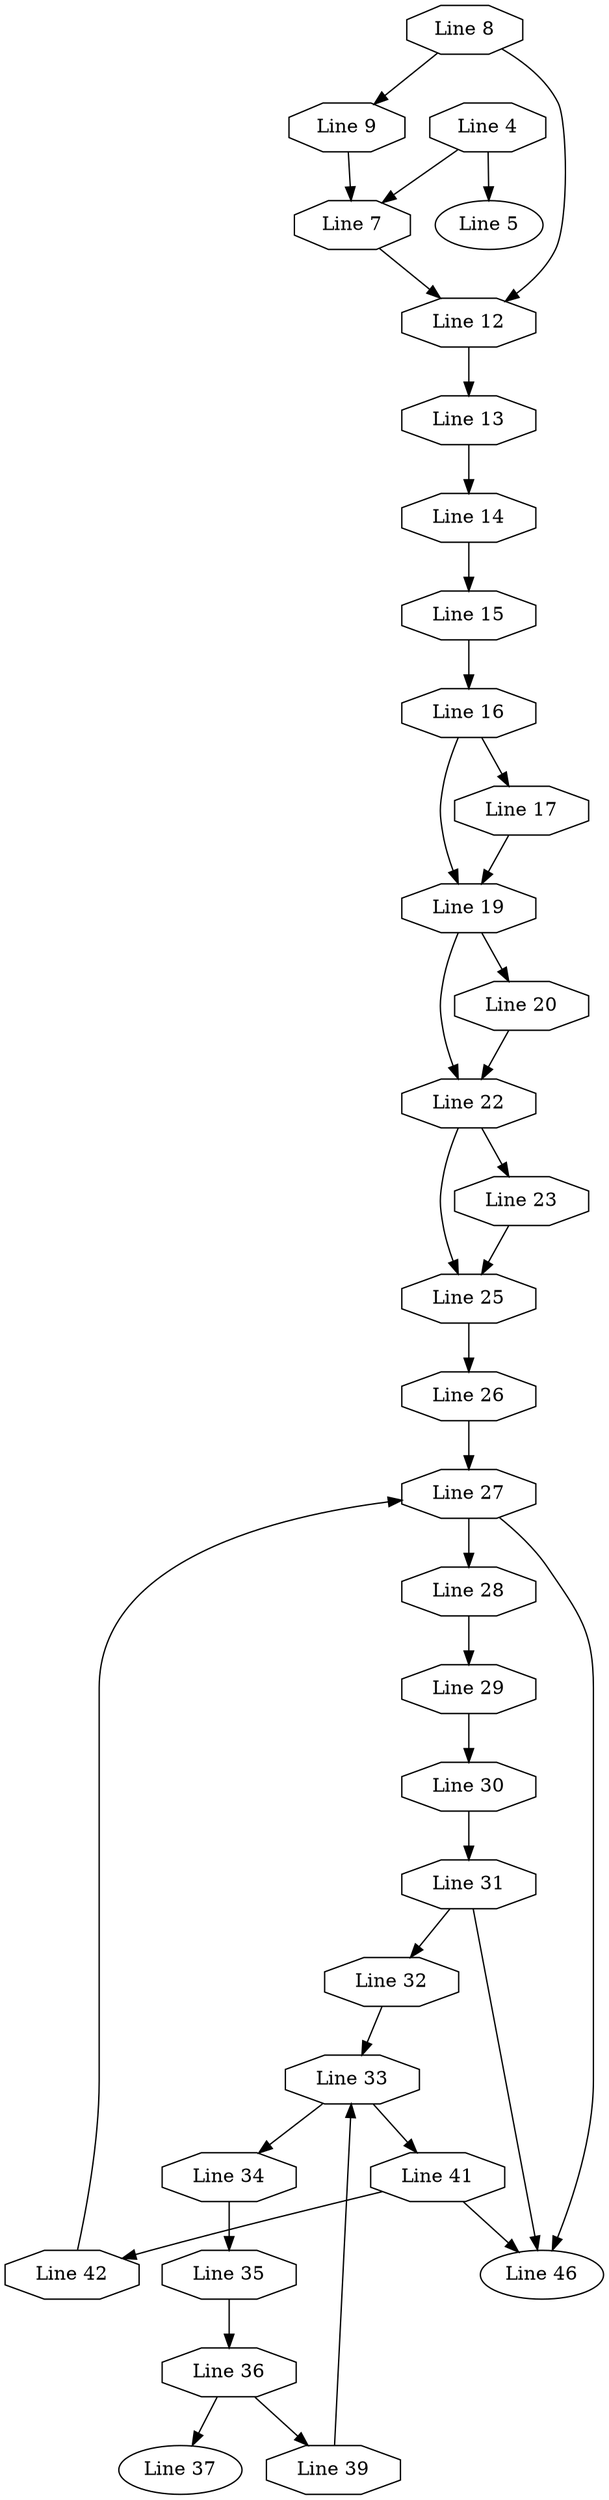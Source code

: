 strict digraph {
Line12[label="Line 12", shape=ellipse, style=filled, fillcolor=white, color=black];
Line12[label="Line 12", shape=octagon, style=filled, fillcolor=white, color=black];
Line13[label="Line 13", shape=ellipse, style=filled, fillcolor=white, color=black];
Line13[label="Line 13", shape=octagon, style=filled, fillcolor=white, color=black];
Line14[label="Line 14", shape=ellipse, style=filled, fillcolor=white, color=black];
Line14[label="Line 14", shape=octagon, style=filled, fillcolor=white, color=black];
Line15[label="Line 15", shape=ellipse, style=filled, fillcolor=white, color=black];
Line15[label="Line 15", shape=octagon, style=filled, fillcolor=white, color=black];
Line16[label="Line 16", shape=ellipse, style=filled, fillcolor=white, color=black];
Line16[label="Line 16", shape=octagon, style=filled, fillcolor=white, color=black];
Line17[label="Line 17", shape=ellipse, style=filled, fillcolor=white, color=black];
Line17[label="Line 17", shape=octagon, style=filled, fillcolor=white, color=black];
Line19[label="Line 19", shape=ellipse, style=filled, fillcolor=white, color=black];
Line19[label="Line 19", shape=octagon, style=filled, fillcolor=white, color=black];
Line20[label="Line 20", shape=ellipse, style=filled, fillcolor=white, color=black];
Line20[label="Line 20", shape=octagon, style=filled, fillcolor=white, color=black];
Line22[label="Line 22", shape=ellipse, style=filled, fillcolor=white, color=black];
Line22[label="Line 22", shape=octagon, style=filled, fillcolor=white, color=black];
Line23[label="Line 23", shape=ellipse, style=filled, fillcolor=white, color=black];
Line23[label="Line 23", shape=octagon, style=filled, fillcolor=white, color=black];
Line25[label="Line 25", shape=ellipse, style=filled, fillcolor=white, color=black];
Line25[label="Line 25", shape=octagon, style=filled, fillcolor=white, color=black];
Line26[label="Line 26", shape=ellipse, style=filled, fillcolor=white, color=black];
Line26[label="Line 26", shape=octagon, style=filled, fillcolor=white, color=black];
Line27[label="Line 27", shape=ellipse, style=filled, fillcolor=white, color=black];
Line27[label="Line 27", shape=octagon, style=filled, fillcolor=white, color=black];
Line28[label="Line 28", shape=ellipse, style=filled, fillcolor=white, color=black];
Line28[label="Line 28", shape=octagon, style=filled, fillcolor=white, color=black];
Line29[label="Line 29", shape=ellipse, style=filled, fillcolor=white, color=black];
Line29[label="Line 29", shape=octagon, style=filled, fillcolor=white, color=black];
Line30[label="Line 30", shape=ellipse, style=filled, fillcolor=white, color=black];
Line30[label="Line 30", shape=octagon, style=filled, fillcolor=white, color=black];
Line31[label="Line 31", shape=ellipse, style=filled, fillcolor=white, color=black];
Line31[label="Line 31", shape=octagon, style=filled, fillcolor=white, color=black];
Line32[label="Line 32", shape=ellipse, style=filled, fillcolor=white, color=black];
Line32[label="Line 32", shape=octagon, style=filled, fillcolor=white, color=black];
Line33[label="Line 33", shape=ellipse, style=filled, fillcolor=white, color=black];
Line33[label="Line 33", shape=octagon, style=filled, fillcolor=white, color=black];
Line34[label="Line 34", shape=ellipse, style=filled, fillcolor=white, color=black];
Line34[label="Line 34", shape=octagon, style=filled, fillcolor=white, color=black];
Line35[label="Line 35", shape=ellipse, style=filled, fillcolor=white, color=black];
Line35[label="Line 35", shape=octagon, style=filled, fillcolor=white, color=black];
Line36[label="Line 36", shape=ellipse, style=filled, fillcolor=white, color=black];
Line36[label="Line 36", shape=octagon, style=filled, fillcolor=white, color=black];
Line37[label="Line 37", shape=ellipse, style=filled, fillcolor=white, color=black];
Line39[label="Line 39", shape=ellipse, style=filled, fillcolor=white, color=black];
Line39[label="Line 39", shape=octagon, style=filled, fillcolor=white, color=black];
Line41[label="Line 41", shape=ellipse, style=filled, fillcolor=white, color=black];
Line41[label="Line 41", shape=octagon, style=filled, fillcolor=white, color=black];
Line42[label="Line 42", shape=ellipse, style=filled, fillcolor=white, color=black];
Line42[label="Line 42", shape=octagon, style=filled, fillcolor=white, color=black];
Line46[label="Line 46", shape=ellipse, style=filled, fillcolor=white, color=black];
Line4[label="Line 4", shape=octagon, style=filled, fillcolor=white, color=black];
Line5[label="Line 5", shape=ellipse, style=filled, fillcolor=white, color=black];
Line7[label="Line 7", shape=ellipse, style=filled, fillcolor=white, color=black];
Line7[label="Line 7", shape=octagon, style=filled, fillcolor=white, color=black];
Line8[label="Line 8", shape=octagon, style=filled, fillcolor=white, color=black];
Line9[label="Line 9", shape=ellipse, style=filled, fillcolor=white, color=black];
Line9[label="Line 9", shape=octagon, style=filled, fillcolor=white, color=black];
"Line4" -> "Line5";
"Line4" -> "Line7";
"Line7" -> "Line12";
"Line9" -> "Line7";
"Line7" -> "Line12";
"Line8" -> "Line9";
"Line8" -> "Line12";
"Line12" -> "Line13";
"Line13" -> "Line14";
"Line14" -> "Line15";
"Line15" -> "Line16";
"Line16" -> "Line17";
"Line16" -> "Line19";
"Line17" -> "Line19";
"Line19" -> "Line20";
"Line19" -> "Line22";
"Line20" -> "Line22";
"Line22" -> "Line23";
"Line22" -> "Line25";
"Line23" -> "Line25";
"Line25" -> "Line26";
"Line26" -> "Line27";
"Line27" -> "Line46";
"Line42" -> "Line27";
"Line27" -> "Line46";
"Line27" -> "Line28";
"Line28" -> "Line29";
"Line29" -> "Line30";
"Line30" -> "Line31";
"Line31" -> "Line32";
"Line31" -> "Line46";
"Line32" -> "Line33";
"Line39" -> "Line33";
"Line33" -> "Line41";
"Line33" -> "Line34";
"Line34" -> "Line35";
"Line35" -> "Line36";
"Line36" -> "Line37";
"Line36" -> "Line39";
"Line41" -> "Line42";
"Line41" -> "Line46";
}